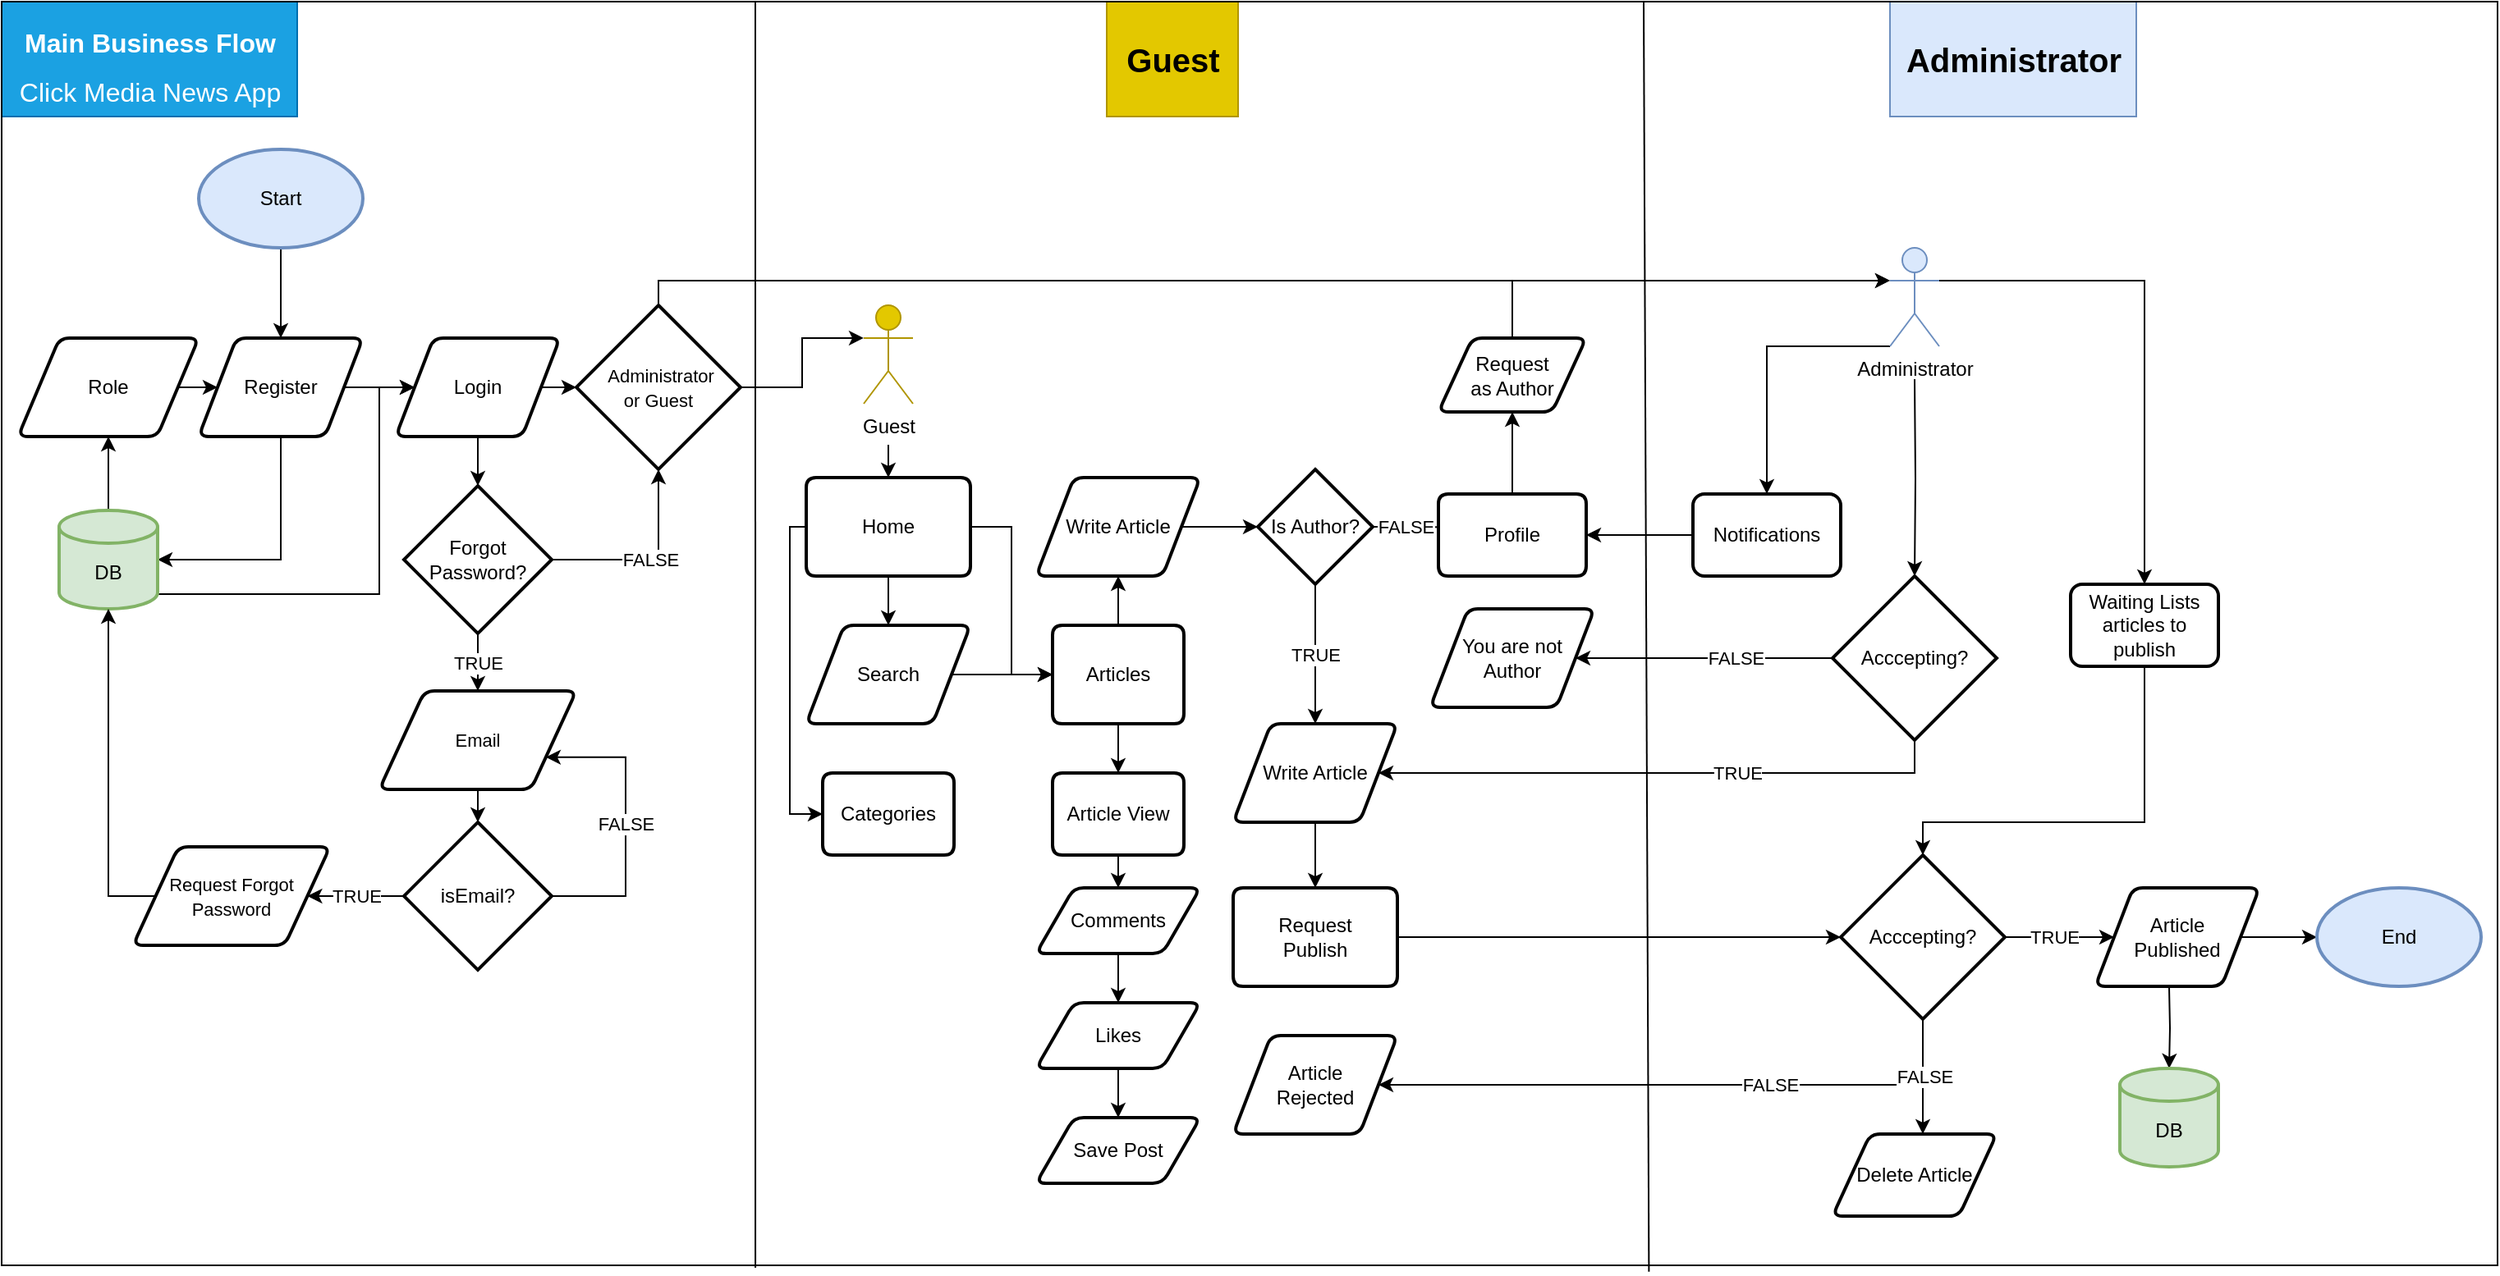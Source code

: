 <mxfile version="21.1.8" type="device">
  <diagram name="Page-1" id="gf7bokLuWfXzUaqeIxcx">
    <mxGraphModel dx="2317" dy="753" grid="1" gridSize="10" guides="1" tooltips="1" connect="1" arrows="1" fold="1" page="1" pageScale="1" pageWidth="850" pageHeight="1100" math="0" shadow="0">
      <root>
        <mxCell id="0" />
        <mxCell id="1" parent="0" />
        <mxCell id="AwZKdBI7ihTLyZNxSXt0-6" value="" style="endArrow=none;html=1;rounded=0;entryX=0.302;entryY=1.002;entryDx=0;entryDy=0;entryPerimeter=0;" parent="1" edge="1" target="MI96dopRUocl8QUEf7GM-68">
          <mxGeometry width="50" height="50" relative="1" as="geometry">
            <mxPoint x="-391" as="sourcePoint" />
            <mxPoint x="-380" y="1080" as="targetPoint" />
          </mxGeometry>
        </mxCell>
        <mxCell id="AwZKdBI7ihTLyZNxSXt0-12" value="" style="endArrow=none;html=1;rounded=0;entryX=0.66;entryY=1.005;entryDx=0;entryDy=0;entryPerimeter=0;" parent="1" edge="1" target="MI96dopRUocl8QUEf7GM-68">
          <mxGeometry width="50" height="50" relative="1" as="geometry">
            <mxPoint x="150" as="sourcePoint" />
            <mxPoint x="160" y="1090" as="targetPoint" />
          </mxGeometry>
        </mxCell>
        <mxCell id="AwZKdBI7ihTLyZNxSXt0-13" value="&lt;h1&gt;&lt;font style=&quot;font-size: 20px;&quot;&gt;Guest&lt;/font&gt;&lt;/h1&gt;" style="text;html=1;align=center;verticalAlign=middle;resizable=0;points=[];autosize=1;strokeColor=#B09500;fillColor=#e3c800;fontColor=#000000;" parent="1" vertex="1">
          <mxGeometry x="-177" width="80" height="70" as="geometry" />
        </mxCell>
        <mxCell id="AwZKdBI7ihTLyZNxSXt0-14" value="&lt;h1&gt;&lt;font style=&quot;font-size: 20px;&quot;&gt;Administrator&lt;/font&gt;&lt;/h1&gt;" style="text;html=1;align=center;verticalAlign=middle;resizable=0;points=[];autosize=1;fillColor=#dae8fc;strokeColor=#6c8ebf;" parent="1" vertex="1">
          <mxGeometry x="300" width="150" height="70" as="geometry" />
        </mxCell>
        <mxCell id="AwZKdBI7ihTLyZNxSXt0-93" style="edgeStyle=orthogonalEdgeStyle;rounded=0;orthogonalLoop=1;jettySize=auto;html=1;entryX=1;entryY=0.5;entryDx=0;entryDy=0;entryPerimeter=0;" parent="1" source="AwZKdBI7ihTLyZNxSXt0-19" target="AwZKdBI7ihTLyZNxSXt0-31" edge="1">
          <mxGeometry relative="1" as="geometry">
            <Array as="points">
              <mxPoint x="-680" y="340" />
            </Array>
          </mxGeometry>
        </mxCell>
        <mxCell id="AwZKdBI7ihTLyZNxSXt0-19" value="Register" style="shape=parallelogram;html=1;strokeWidth=2;perimeter=parallelogramPerimeter;whiteSpace=wrap;rounded=1;arcSize=12;size=0.23;" parent="1" vertex="1">
          <mxGeometry x="-730" y="205" width="100" height="60" as="geometry" />
        </mxCell>
        <mxCell id="AwZKdBI7ihTLyZNxSXt0-30" style="edgeStyle=orthogonalEdgeStyle;rounded=0;orthogonalLoop=1;jettySize=auto;html=1;entryX=0.5;entryY=0;entryDx=0;entryDy=0;" parent="1" source="AwZKdBI7ihTLyZNxSXt0-20" target="AwZKdBI7ihTLyZNxSXt0-19" edge="1">
          <mxGeometry relative="1" as="geometry" />
        </mxCell>
        <mxCell id="AwZKdBI7ihTLyZNxSXt0-20" value="Start" style="strokeWidth=2;html=1;shape=mxgraph.flowchart.start_1;whiteSpace=wrap;fillColor=#dae8fc;strokeColor=#6c8ebf;" parent="1" vertex="1">
          <mxGeometry x="-730" y="90" width="100" height="60" as="geometry" />
        </mxCell>
        <mxCell id="AwZKdBI7ihTLyZNxSXt0-21" style="edgeStyle=orthogonalEdgeStyle;rounded=0;orthogonalLoop=1;jettySize=auto;html=1;exitX=0.5;exitY=1;exitDx=0;exitDy=0;" parent="1" source="AwZKdBI7ihTLyZNxSXt0-19" target="AwZKdBI7ihTLyZNxSXt0-19" edge="1">
          <mxGeometry relative="1" as="geometry" />
        </mxCell>
        <mxCell id="AwZKdBI7ihTLyZNxSXt0-38" style="edgeStyle=orthogonalEdgeStyle;rounded=0;orthogonalLoop=1;jettySize=auto;html=1;entryX=0;entryY=0.5;entryDx=0;entryDy=0;entryPerimeter=0;" parent="1" source="AwZKdBI7ihTLyZNxSXt0-22" target="AwZKdBI7ihTLyZNxSXt0-27" edge="1">
          <mxGeometry relative="1" as="geometry" />
        </mxCell>
        <mxCell id="MI96dopRUocl8QUEf7GM-27" style="edgeStyle=orthogonalEdgeStyle;rounded=0;orthogonalLoop=1;jettySize=auto;html=1;exitX=0.5;exitY=1;exitDx=0;exitDy=0;entryX=0.5;entryY=0;entryDx=0;entryDy=0;entryPerimeter=0;" edge="1" parent="1" source="AwZKdBI7ihTLyZNxSXt0-22" target="MI96dopRUocl8QUEf7GM-26">
          <mxGeometry relative="1" as="geometry" />
        </mxCell>
        <mxCell id="AwZKdBI7ihTLyZNxSXt0-22" value="Login" style="shape=parallelogram;html=1;strokeWidth=2;perimeter=parallelogramPerimeter;whiteSpace=wrap;rounded=1;arcSize=12;size=0.23;" parent="1" vertex="1">
          <mxGeometry x="-610" y="205" width="100" height="60" as="geometry" />
        </mxCell>
        <mxCell id="MI96dopRUocl8QUEf7GM-5" style="edgeStyle=orthogonalEdgeStyle;rounded=0;orthogonalLoop=1;jettySize=auto;html=1;exitX=1;exitY=0.333;exitDx=0;exitDy=0;entryX=0.5;entryY=0;entryDx=0;entryDy=0;exitPerimeter=0;" edge="1" parent="1" source="MI96dopRUocl8QUEf7GM-40" target="MI96dopRUocl8QUEf7GM-4">
          <mxGeometry relative="1" as="geometry">
            <mxPoint x="362.5" y="175.0" as="sourcePoint" />
            <Array as="points">
              <mxPoint x="455" y="170" />
            </Array>
          </mxGeometry>
        </mxCell>
        <mxCell id="AwZKdBI7ihTLyZNxSXt0-42" style="edgeStyle=orthogonalEdgeStyle;rounded=0;orthogonalLoop=1;jettySize=auto;html=1;entryX=0;entryY=0.333;entryDx=0;entryDy=0;entryPerimeter=0;" parent="1" source="AwZKdBI7ihTLyZNxSXt0-27" target="MI96dopRUocl8QUEf7GM-40" edge="1">
          <mxGeometry relative="1" as="geometry">
            <mxPoint x="278" y="180" as="targetPoint" />
            <Array as="points">
              <mxPoint x="-450" y="170" />
            </Array>
          </mxGeometry>
        </mxCell>
        <mxCell id="MI96dopRUocl8QUEf7GM-38" style="edgeStyle=orthogonalEdgeStyle;rounded=0;orthogonalLoop=1;jettySize=auto;html=1;exitX=1;exitY=0.5;exitDx=0;exitDy=0;exitPerimeter=0;entryX=0;entryY=0.333;entryDx=0;entryDy=0;entryPerimeter=0;" edge="1" parent="1" source="AwZKdBI7ihTLyZNxSXt0-27" target="MI96dopRUocl8QUEf7GM-35">
          <mxGeometry relative="1" as="geometry" />
        </mxCell>
        <mxCell id="AwZKdBI7ihTLyZNxSXt0-27" value="&lt;font style=&quot;font-size: 11px;&quot;&gt;&amp;nbsp;Administrator&lt;br&gt;or Guest&lt;br&gt;&lt;/font&gt;" style="strokeWidth=2;html=1;shape=mxgraph.flowchart.decision;whiteSpace=wrap;" parent="1" vertex="1">
          <mxGeometry x="-500" y="185" width="100" height="100" as="geometry" />
        </mxCell>
        <mxCell id="AwZKdBI7ihTLyZNxSXt0-92" style="edgeStyle=orthogonalEdgeStyle;rounded=0;orthogonalLoop=1;jettySize=auto;html=1;entryX=0.5;entryY=1;entryDx=0;entryDy=0;" parent="1" source="AwZKdBI7ihTLyZNxSXt0-31" target="AwZKdBI7ihTLyZNxSXt0-32" edge="1">
          <mxGeometry relative="1" as="geometry" />
        </mxCell>
        <mxCell id="MI96dopRUocl8QUEf7GM-34" style="edgeStyle=orthogonalEdgeStyle;rounded=0;orthogonalLoop=1;jettySize=auto;html=1;exitX=1;exitY=0.85;exitDx=0;exitDy=0;exitPerimeter=0;entryX=0;entryY=0.5;entryDx=0;entryDy=0;" edge="1" parent="1" source="AwZKdBI7ihTLyZNxSXt0-31" target="AwZKdBI7ihTLyZNxSXt0-22">
          <mxGeometry relative="1" as="geometry">
            <Array as="points">
              <mxPoint x="-620" y="361" />
              <mxPoint x="-620" y="235" />
            </Array>
          </mxGeometry>
        </mxCell>
        <mxCell id="AwZKdBI7ihTLyZNxSXt0-31" value="&lt;br&gt;DB" style="strokeWidth=2;html=1;shape=mxgraph.flowchart.database;whiteSpace=wrap;fillColor=#d5e8d4;strokeColor=#82b366;" parent="1" vertex="1">
          <mxGeometry x="-815" y="310" width="60" height="60" as="geometry" />
        </mxCell>
        <mxCell id="MI96dopRUocl8QUEf7GM-29" style="edgeStyle=orthogonalEdgeStyle;rounded=0;orthogonalLoop=1;jettySize=auto;html=1;exitX=1;exitY=0.5;exitDx=0;exitDy=0;entryX=0;entryY=0.5;entryDx=0;entryDy=0;" edge="1" parent="1" source="AwZKdBI7ihTLyZNxSXt0-32" target="AwZKdBI7ihTLyZNxSXt0-19">
          <mxGeometry relative="1" as="geometry" />
        </mxCell>
        <mxCell id="AwZKdBI7ihTLyZNxSXt0-32" value="Role" style="shape=parallelogram;html=1;strokeWidth=2;perimeter=parallelogramPerimeter;whiteSpace=wrap;rounded=1;arcSize=12;size=0.23;" parent="1" vertex="1">
          <mxGeometry x="-840" y="205" width="110" height="60" as="geometry" />
        </mxCell>
        <mxCell id="MI96dopRUocl8QUEf7GM-21" style="edgeStyle=orthogonalEdgeStyle;rounded=0;orthogonalLoop=1;jettySize=auto;html=1;exitX=0.5;exitY=1;exitDx=0;exitDy=0;entryX=0.5;entryY=0;entryDx=0;entryDy=0;" edge="1" parent="1" source="AwZKdBI7ihTLyZNxSXt0-43" target="MI96dopRUocl8QUEf7GM-15">
          <mxGeometry relative="1" as="geometry" />
        </mxCell>
        <mxCell id="MI96dopRUocl8QUEf7GM-53" style="edgeStyle=orthogonalEdgeStyle;rounded=0;orthogonalLoop=1;jettySize=auto;html=1;entryX=0;entryY=0.5;entryDx=0;entryDy=0;" edge="1" parent="1" source="AwZKdBI7ihTLyZNxSXt0-43" target="MI96dopRUocl8QUEf7GM-17">
          <mxGeometry relative="1" as="geometry">
            <Array as="points">
              <mxPoint x="-370" y="320" />
              <mxPoint x="-370" y="495" />
            </Array>
          </mxGeometry>
        </mxCell>
        <mxCell id="MI96dopRUocl8QUEf7GM-56" style="edgeStyle=orthogonalEdgeStyle;rounded=0;orthogonalLoop=1;jettySize=auto;html=1;exitX=1;exitY=0.5;exitDx=0;exitDy=0;entryX=0;entryY=0.5;entryDx=0;entryDy=0;" edge="1" parent="1" source="AwZKdBI7ihTLyZNxSXt0-43" target="MI96dopRUocl8QUEf7GM-8">
          <mxGeometry relative="1" as="geometry" />
        </mxCell>
        <mxCell id="AwZKdBI7ihTLyZNxSXt0-43" value="Home" style="shape=parallelogram;html=1;strokeWidth=2;perimeter=parallelogramPerimeter;whiteSpace=wrap;rounded=1;arcSize=12;size=0;" parent="1" vertex="1">
          <mxGeometry x="-360" y="290" width="100" height="60" as="geometry" />
        </mxCell>
        <mxCell id="AwZKdBI7ihTLyZNxSXt0-46" value="Write Article" style="shape=parallelogram;html=1;strokeWidth=2;perimeter=parallelogramPerimeter;whiteSpace=wrap;rounded=1;arcSize=12;size=0.23;" parent="1" vertex="1">
          <mxGeometry x="-220" y="290" width="100" height="60" as="geometry" />
        </mxCell>
        <mxCell id="AwZKdBI7ihTLyZNxSXt0-76" value="TRUE" style="edgeStyle=orthogonalEdgeStyle;rounded=0;orthogonalLoop=1;jettySize=auto;html=1;entryX=0.5;entryY=0;entryDx=0;entryDy=0;" parent="1" source="AwZKdBI7ihTLyZNxSXt0-48" target="AwZKdBI7ihTLyZNxSXt0-50" edge="1">
          <mxGeometry relative="1" as="geometry">
            <mxPoint x="-50" y="440" as="targetPoint" />
          </mxGeometry>
        </mxCell>
        <mxCell id="AwZKdBI7ihTLyZNxSXt0-85" style="edgeStyle=orthogonalEdgeStyle;rounded=0;orthogonalLoop=1;jettySize=auto;html=1;entryX=0.5;entryY=0;entryDx=0;entryDy=0;" parent="1" source="AwZKdBI7ihTLyZNxSXt0-50" target="AwZKdBI7ihTLyZNxSXt0-83" edge="1">
          <mxGeometry relative="1" as="geometry" />
        </mxCell>
        <mxCell id="AwZKdBI7ihTLyZNxSXt0-50" value="Write Article" style="shape=parallelogram;html=1;strokeWidth=2;perimeter=parallelogramPerimeter;whiteSpace=wrap;rounded=1;arcSize=12;size=0.23;" parent="1" vertex="1">
          <mxGeometry x="-100" y="440" width="100" height="60" as="geometry" />
        </mxCell>
        <mxCell id="AwZKdBI7ihTLyZNxSXt0-78" style="edgeStyle=orthogonalEdgeStyle;rounded=0;orthogonalLoop=1;jettySize=auto;html=1;entryX=1;entryY=0.5;entryDx=0;entryDy=0;" parent="1" source="AwZKdBI7ihTLyZNxSXt0-54" target="AwZKdBI7ihTLyZNxSXt0-116" edge="1">
          <mxGeometry relative="1" as="geometry">
            <mxPoint x="8.5" y="470" as="targetPoint" />
          </mxGeometry>
        </mxCell>
        <mxCell id="AwZKdBI7ihTLyZNxSXt0-79" value="FALSE" style="edgeLabel;html=1;align=center;verticalAlign=middle;resizable=0;points=[];" parent="AwZKdBI7ihTLyZNxSXt0-78" vertex="1" connectable="0">
          <mxGeometry x="-0.579" y="1" relative="1" as="geometry">
            <mxPoint x="-26" y="-1" as="offset" />
          </mxGeometry>
        </mxCell>
        <mxCell id="AwZKdBI7ihTLyZNxSXt0-110" style="edgeStyle=orthogonalEdgeStyle;rounded=0;orthogonalLoop=1;jettySize=auto;html=1;entryX=1;entryY=0.5;entryDx=0;entryDy=0;" parent="1" source="AwZKdBI7ihTLyZNxSXt0-54" target="AwZKdBI7ihTLyZNxSXt0-50" edge="1">
          <mxGeometry relative="1" as="geometry">
            <Array as="points">
              <mxPoint x="315" y="470" />
            </Array>
          </mxGeometry>
        </mxCell>
        <mxCell id="AwZKdBI7ihTLyZNxSXt0-111" value="TRUE" style="edgeLabel;html=1;align=center;verticalAlign=middle;resizable=0;points=[];" parent="AwZKdBI7ihTLyZNxSXt0-110" vertex="1" connectable="0">
          <mxGeometry x="-0.193" relative="1" as="geometry">
            <mxPoint x="12" as="offset" />
          </mxGeometry>
        </mxCell>
        <mxCell id="AwZKdBI7ihTLyZNxSXt0-54" value="Acccepting?" style="strokeWidth=2;html=1;shape=mxgraph.flowchart.decision;whiteSpace=wrap;" parent="1" vertex="1">
          <mxGeometry x="265" y="350" width="100" height="100" as="geometry" />
        </mxCell>
        <mxCell id="AwZKdBI7ihTLyZNxSXt0-106" style="edgeStyle=orthogonalEdgeStyle;rounded=0;orthogonalLoop=1;jettySize=auto;html=1;entryX=0;entryY=0.333;entryDx=0;entryDy=0;entryPerimeter=0;" parent="1" source="AwZKdBI7ihTLyZNxSXt0-60" edge="1" target="MI96dopRUocl8QUEf7GM-40">
          <mxGeometry relative="1" as="geometry">
            <mxPoint x="277.5" y="175.0" as="targetPoint" />
            <Array as="points">
              <mxPoint x="70" y="170" />
            </Array>
          </mxGeometry>
        </mxCell>
        <mxCell id="AwZKdBI7ihTLyZNxSXt0-60" value="Request&lt;br&gt;as Author" style="shape=parallelogram;html=1;strokeWidth=2;perimeter=parallelogramPerimeter;whiteSpace=wrap;rounded=1;arcSize=12;size=0.23;" parent="1" vertex="1">
          <mxGeometry x="25" y="205" width="90" height="45" as="geometry" />
        </mxCell>
        <mxCell id="AwZKdBI7ihTLyZNxSXt0-88" style="edgeStyle=orthogonalEdgeStyle;rounded=0;orthogonalLoop=1;jettySize=auto;html=1;entryX=0;entryY=0.5;entryDx=0;entryDy=0;entryPerimeter=0;" parent="1" source="AwZKdBI7ihTLyZNxSXt0-83" target="AwZKdBI7ihTLyZNxSXt0-86" edge="1">
          <mxGeometry relative="1" as="geometry" />
        </mxCell>
        <mxCell id="AwZKdBI7ihTLyZNxSXt0-83" value="Request&lt;br&gt;Publish" style="shape=parallelogram;html=1;strokeWidth=2;perimeter=parallelogramPerimeter;whiteSpace=wrap;rounded=1;arcSize=12;size=0;" parent="1" vertex="1">
          <mxGeometry x="-100" y="540" width="100" height="60" as="geometry" />
        </mxCell>
        <mxCell id="AwZKdBI7ihTLyZNxSXt0-96" style="edgeStyle=orthogonalEdgeStyle;rounded=0;orthogonalLoop=1;jettySize=auto;html=1;entryX=1;entryY=0.5;entryDx=0;entryDy=0;" parent="1" source="AwZKdBI7ihTLyZNxSXt0-86" target="AwZKdBI7ihTLyZNxSXt0-95" edge="1">
          <mxGeometry relative="1" as="geometry">
            <mxPoint x="320" y="880" as="targetPoint" />
            <Array as="points">
              <mxPoint x="320" y="660" />
            </Array>
          </mxGeometry>
        </mxCell>
        <mxCell id="AwZKdBI7ihTLyZNxSXt0-97" value="FALSE" style="edgeLabel;html=1;align=center;verticalAlign=middle;resizable=0;points=[];" parent="AwZKdBI7ihTLyZNxSXt0-96" vertex="1" connectable="0">
          <mxGeometry x="-0.334" relative="1" as="geometry">
            <mxPoint x="-10" as="offset" />
          </mxGeometry>
        </mxCell>
        <mxCell id="AwZKdBI7ihTLyZNxSXt0-108" value="TRUE" style="edgeStyle=orthogonalEdgeStyle;rounded=0;orthogonalLoop=1;jettySize=auto;html=1;entryX=0;entryY=0.5;entryDx=0;entryDy=0;" parent="1" source="AwZKdBI7ihTLyZNxSXt0-86" target="MI96dopRUocl8QUEf7GM-61" edge="1">
          <mxGeometry x="-0.098" relative="1" as="geometry">
            <mxPoint x="420.0" y="570.0" as="targetPoint" />
            <mxPoint as="offset" />
          </mxGeometry>
        </mxCell>
        <mxCell id="MI96dopRUocl8QUEf7GM-59" value="FALSE" style="edgeStyle=orthogonalEdgeStyle;rounded=0;orthogonalLoop=1;jettySize=auto;html=1;exitX=0.5;exitY=1;exitDx=0;exitDy=0;exitPerimeter=0;entryX=0.5;entryY=0;entryDx=0;entryDy=0;" edge="1" parent="1" source="AwZKdBI7ihTLyZNxSXt0-86">
          <mxGeometry relative="1" as="geometry">
            <mxPoint x="320.0" y="690" as="targetPoint" />
          </mxGeometry>
        </mxCell>
        <mxCell id="AwZKdBI7ihTLyZNxSXt0-86" value="Acccepting?" style="strokeWidth=2;html=1;shape=mxgraph.flowchart.decision;whiteSpace=wrap;" parent="1" vertex="1">
          <mxGeometry x="270" y="520" width="100" height="100" as="geometry" />
        </mxCell>
        <mxCell id="AwZKdBI7ihTLyZNxSXt0-95" value="Article&lt;br&gt;Rejected" style="shape=parallelogram;html=1;strokeWidth=2;perimeter=parallelogramPerimeter;whiteSpace=wrap;rounded=1;arcSize=12;size=0.23;" parent="1" vertex="1">
          <mxGeometry x="-100" y="630" width="100" height="60" as="geometry" />
        </mxCell>
        <mxCell id="AwZKdBI7ihTLyZNxSXt0-102" value="" style="edgeStyle=orthogonalEdgeStyle;rounded=0;orthogonalLoop=1;jettySize=auto;html=1;" parent="1" source="AwZKdBI7ihTLyZNxSXt0-46" target="AwZKdBI7ihTLyZNxSXt0-48" edge="1">
          <mxGeometry relative="1" as="geometry">
            <mxPoint x="20" y="400" as="targetPoint" />
            <mxPoint x="-141" y="320" as="sourcePoint" />
          </mxGeometry>
        </mxCell>
        <mxCell id="AwZKdBI7ihTLyZNxSXt0-125" value="FALSE" style="edgeStyle=orthogonalEdgeStyle;rounded=0;orthogonalLoop=1;jettySize=auto;html=1;entryX=0.159;entryY=0.407;entryDx=0;entryDy=0;entryPerimeter=0;" parent="1" source="AwZKdBI7ihTLyZNxSXt0-48" target="AwZKdBI7ihTLyZNxSXt0-123" edge="1">
          <mxGeometry x="-0.257" relative="1" as="geometry">
            <mxPoint as="offset" />
          </mxGeometry>
        </mxCell>
        <mxCell id="AwZKdBI7ihTLyZNxSXt0-48" value="Is Author?" style="strokeWidth=2;html=1;shape=mxgraph.flowchart.decision;whiteSpace=wrap;" parent="1" vertex="1">
          <mxGeometry x="-85" y="285" width="70" height="70" as="geometry" />
        </mxCell>
        <mxCell id="AwZKdBI7ihTLyZNxSXt0-113" style="edgeStyle=orthogonalEdgeStyle;rounded=0;orthogonalLoop=1;jettySize=auto;html=1;" parent="1" target="AwZKdBI7ihTLyZNxSXt0-112" edge="1">
          <mxGeometry relative="1" as="geometry">
            <mxPoint x="470" y="600.0" as="sourcePoint" />
          </mxGeometry>
        </mxCell>
        <mxCell id="MI96dopRUocl8QUEf7GM-24" style="edgeStyle=orthogonalEdgeStyle;rounded=0;orthogonalLoop=1;jettySize=auto;html=1;exitX=1;exitY=0.5;exitDx=0;exitDy=0;entryX=0;entryY=0.5;entryDx=0;entryDy=0;entryPerimeter=0;" edge="1" parent="1" source="MI96dopRUocl8QUEf7GM-61" target="MI96dopRUocl8QUEf7GM-23">
          <mxGeometry relative="1" as="geometry">
            <mxPoint x="520" y="570.0" as="sourcePoint" />
          </mxGeometry>
        </mxCell>
        <mxCell id="AwZKdBI7ihTLyZNxSXt0-112" value="&lt;br&gt;DB" style="strokeWidth=2;html=1;shape=mxgraph.flowchart.database;whiteSpace=wrap;fillColor=#d5e8d4;strokeColor=#82b366;" parent="1" vertex="1">
          <mxGeometry x="440" y="650" width="60" height="60" as="geometry" />
        </mxCell>
        <mxCell id="AwZKdBI7ihTLyZNxSXt0-114" style="edgeStyle=orthogonalEdgeStyle;rounded=0;orthogonalLoop=1;jettySize=auto;html=1;entryX=0;entryY=0.5;entryDx=0;entryDy=0;exitX=1;exitY=0.5;exitDx=0;exitDy=0;" parent="1" target="AwZKdBI7ihTLyZNxSXt0-22" edge="1" source="AwZKdBI7ihTLyZNxSXt0-19">
          <mxGeometry relative="1" as="geometry">
            <mxPoint x="-620" y="235" as="sourcePoint" />
            <mxPoint x="-689" y="245" as="targetPoint" />
          </mxGeometry>
        </mxCell>
        <mxCell id="AwZKdBI7ihTLyZNxSXt0-116" value="You are not Author" style="shape=parallelogram;html=1;strokeWidth=2;perimeter=parallelogramPerimeter;whiteSpace=wrap;rounded=1;arcSize=12;size=0.23;" parent="1" vertex="1">
          <mxGeometry x="20" y="370" width="100" height="60" as="geometry" />
        </mxCell>
        <mxCell id="AwZKdBI7ihTLyZNxSXt0-126" style="edgeStyle=orthogonalEdgeStyle;rounded=0;orthogonalLoop=1;jettySize=auto;html=1;entryX=0.5;entryY=1;entryDx=0;entryDy=0;" parent="1" source="AwZKdBI7ihTLyZNxSXt0-123" target="AwZKdBI7ihTLyZNxSXt0-60" edge="1">
          <mxGeometry relative="1" as="geometry" />
        </mxCell>
        <mxCell id="AwZKdBI7ihTLyZNxSXt0-123" value="Profile" style="shape=parallelogram;html=1;strokeWidth=2;perimeter=parallelogramPerimeter;whiteSpace=wrap;rounded=1;arcSize=12;size=0;" parent="1" vertex="1">
          <mxGeometry x="25" y="300" width="90" height="50" as="geometry" />
        </mxCell>
        <mxCell id="AwZKdBI7ihTLyZNxSXt0-147" style="edgeStyle=orthogonalEdgeStyle;rounded=0;orthogonalLoop=1;jettySize=auto;html=1;" parent="1" source="AwZKdBI7ihTLyZNxSXt0-138" target="AwZKdBI7ihTLyZNxSXt0-139" edge="1">
          <mxGeometry relative="1" as="geometry" />
        </mxCell>
        <mxCell id="AwZKdBI7ihTLyZNxSXt0-138" value="Comments" style="shape=parallelogram;html=1;strokeWidth=2;perimeter=parallelogramPerimeter;whiteSpace=wrap;rounded=1;arcSize=12;size=0.23;" parent="1" vertex="1">
          <mxGeometry x="-220" y="540" width="100" height="40" as="geometry" />
        </mxCell>
        <mxCell id="AwZKdBI7ihTLyZNxSXt0-148" style="edgeStyle=orthogonalEdgeStyle;rounded=0;orthogonalLoop=1;jettySize=auto;html=1;entryX=0.5;entryY=0;entryDx=0;entryDy=0;" parent="1" source="AwZKdBI7ihTLyZNxSXt0-139" target="AwZKdBI7ihTLyZNxSXt0-140" edge="1">
          <mxGeometry relative="1" as="geometry" />
        </mxCell>
        <mxCell id="AwZKdBI7ihTLyZNxSXt0-139" value="Likes" style="shape=parallelogram;html=1;strokeWidth=2;perimeter=parallelogramPerimeter;whiteSpace=wrap;rounded=1;arcSize=12;size=0.23;" parent="1" vertex="1">
          <mxGeometry x="-220" y="610" width="100" height="40" as="geometry" />
        </mxCell>
        <mxCell id="AwZKdBI7ihTLyZNxSXt0-140" value="Save Post" style="shape=parallelogram;html=1;strokeWidth=2;perimeter=parallelogramPerimeter;whiteSpace=wrap;rounded=1;arcSize=12;size=0.23;" parent="1" vertex="1">
          <mxGeometry x="-220" y="680" width="100" height="40" as="geometry" />
        </mxCell>
        <mxCell id="AwZKdBI7ihTLyZNxSXt0-146" style="edgeStyle=orthogonalEdgeStyle;rounded=0;orthogonalLoop=1;jettySize=auto;html=1;entryX=0.5;entryY=0;entryDx=0;entryDy=0;" parent="1" source="AwZKdBI7ihTLyZNxSXt0-145" target="AwZKdBI7ihTLyZNxSXt0-138" edge="1">
          <mxGeometry relative="1" as="geometry" />
        </mxCell>
        <mxCell id="AwZKdBI7ihTLyZNxSXt0-145" value="Article View" style="shape=parallelogram;html=1;strokeWidth=2;perimeter=parallelogramPerimeter;whiteSpace=wrap;rounded=1;arcSize=12;size=0;" parent="1" vertex="1">
          <mxGeometry x="-210" y="470" width="80" height="50" as="geometry" />
        </mxCell>
        <mxCell id="MI96dopRUocl8QUEf7GM-3" value="&lt;h1 style=&quot;font-size: 16px;&quot;&gt;&lt;font style=&quot;font-size: 16px;&quot;&gt;Main Business Flow&lt;/font&gt;&lt;/h1&gt;&lt;font style=&quot;font-size: 16px;&quot;&gt;Click Media News App&lt;/font&gt;" style="text;html=1;align=center;verticalAlign=middle;resizable=0;points=[];autosize=1;strokeColor=#006EAF;fillColor=#1ba1e2;fontColor=#ffffff;" vertex="1" parent="1">
          <mxGeometry x="-850" width="180" height="70" as="geometry" />
        </mxCell>
        <mxCell id="MI96dopRUocl8QUEf7GM-7" style="edgeStyle=orthogonalEdgeStyle;rounded=0;orthogonalLoop=1;jettySize=auto;html=1;" edge="1" parent="1" source="MI96dopRUocl8QUEf7GM-4" target="AwZKdBI7ihTLyZNxSXt0-86">
          <mxGeometry relative="1" as="geometry">
            <Array as="points">
              <mxPoint x="455" y="500" />
              <mxPoint x="320" y="500" />
            </Array>
          </mxGeometry>
        </mxCell>
        <mxCell id="MI96dopRUocl8QUEf7GM-4" value="Waiting Lists&lt;br&gt;articles to publish" style="rounded=1;whiteSpace=wrap;html=1;absoluteArcSize=1;arcSize=14;strokeWidth=2;" vertex="1" parent="1">
          <mxGeometry x="410" y="355" width="90" height="50" as="geometry" />
        </mxCell>
        <mxCell id="MI96dopRUocl8QUEf7GM-51" style="edgeStyle=orthogonalEdgeStyle;rounded=0;orthogonalLoop=1;jettySize=auto;html=1;entryX=0.5;entryY=1;entryDx=0;entryDy=0;" edge="1" parent="1" source="MI96dopRUocl8QUEf7GM-8" target="AwZKdBI7ihTLyZNxSXt0-46">
          <mxGeometry relative="1" as="geometry" />
        </mxCell>
        <mxCell id="MI96dopRUocl8QUEf7GM-54" style="edgeStyle=orthogonalEdgeStyle;rounded=0;orthogonalLoop=1;jettySize=auto;html=1;entryX=0.5;entryY=0;entryDx=0;entryDy=0;" edge="1" parent="1" source="MI96dopRUocl8QUEf7GM-8" target="AwZKdBI7ihTLyZNxSXt0-145">
          <mxGeometry relative="1" as="geometry" />
        </mxCell>
        <mxCell id="MI96dopRUocl8QUEf7GM-8" value="Articles" style="shape=parallelogram;html=1;strokeWidth=2;perimeter=parallelogramPerimeter;whiteSpace=wrap;rounded=1;arcSize=12;size=0;" vertex="1" parent="1">
          <mxGeometry x="-210" y="380" width="80" height="60" as="geometry" />
        </mxCell>
        <mxCell id="MI96dopRUocl8QUEf7GM-52" style="edgeStyle=orthogonalEdgeStyle;rounded=0;orthogonalLoop=1;jettySize=auto;html=1;exitX=1;exitY=0.5;exitDx=0;exitDy=0;entryX=0;entryY=0.5;entryDx=0;entryDy=0;" edge="1" parent="1" source="MI96dopRUocl8QUEf7GM-15" target="MI96dopRUocl8QUEf7GM-8">
          <mxGeometry relative="1" as="geometry" />
        </mxCell>
        <mxCell id="MI96dopRUocl8QUEf7GM-15" value="Search" style="shape=parallelogram;html=1;strokeWidth=2;perimeter=parallelogramPerimeter;whiteSpace=wrap;rounded=1;arcSize=12;size=0.23;" vertex="1" parent="1">
          <mxGeometry x="-360" y="380" width="100" height="60" as="geometry" />
        </mxCell>
        <mxCell id="MI96dopRUocl8QUEf7GM-17" value="Categories" style="shape=parallelogram;html=1;strokeWidth=2;perimeter=parallelogramPerimeter;whiteSpace=wrap;rounded=1;arcSize=12;size=0;" vertex="1" parent="1">
          <mxGeometry x="-350" y="470" width="80" height="50" as="geometry" />
        </mxCell>
        <mxCell id="MI96dopRUocl8QUEf7GM-23" value="End" style="strokeWidth=2;html=1;shape=mxgraph.flowchart.start_1;whiteSpace=wrap;fillColor=#dae8fc;strokeColor=#6c8ebf;" vertex="1" parent="1">
          <mxGeometry x="560" y="540" width="100" height="60" as="geometry" />
        </mxCell>
        <mxCell id="MI96dopRUocl8QUEf7GM-28" value="FALSE" style="edgeStyle=orthogonalEdgeStyle;rounded=0;orthogonalLoop=1;jettySize=auto;html=1;exitX=1;exitY=0.5;exitDx=0;exitDy=0;exitPerimeter=0;entryX=0.5;entryY=1;entryDx=0;entryDy=0;entryPerimeter=0;" edge="1" parent="1" source="MI96dopRUocl8QUEf7GM-26" target="AwZKdBI7ihTLyZNxSXt0-27">
          <mxGeometry relative="1" as="geometry" />
        </mxCell>
        <mxCell id="MI96dopRUocl8QUEf7GM-31" value="TRUE" style="edgeStyle=orthogonalEdgeStyle;rounded=0;orthogonalLoop=1;jettySize=auto;html=1;exitX=0.5;exitY=1;exitDx=0;exitDy=0;exitPerimeter=0;entryX=0.5;entryY=0;entryDx=0;entryDy=0;" edge="1" parent="1" source="MI96dopRUocl8QUEf7GM-26" target="MI96dopRUocl8QUEf7GM-30">
          <mxGeometry relative="1" as="geometry" />
        </mxCell>
        <mxCell id="MI96dopRUocl8QUEf7GM-26" value="Forgot Password?" style="strokeWidth=2;html=1;shape=mxgraph.flowchart.decision;whiteSpace=wrap;" vertex="1" parent="1">
          <mxGeometry x="-605" y="295" width="90" height="90" as="geometry" />
        </mxCell>
        <mxCell id="MI96dopRUocl8QUEf7GM-46" style="edgeStyle=orthogonalEdgeStyle;rounded=0;orthogonalLoop=1;jettySize=auto;html=1;entryX=0.5;entryY=0;entryDx=0;entryDy=0;entryPerimeter=0;" edge="1" parent="1" source="MI96dopRUocl8QUEf7GM-30" target="MI96dopRUocl8QUEf7GM-44">
          <mxGeometry relative="1" as="geometry" />
        </mxCell>
        <mxCell id="MI96dopRUocl8QUEf7GM-30" value="&lt;span style=&quot;font-size: 11px;&quot;&gt;Email&lt;/span&gt;" style="shape=parallelogram;html=1;strokeWidth=2;perimeter=parallelogramPerimeter;whiteSpace=wrap;rounded=1;arcSize=12;size=0.23;" vertex="1" parent="1">
          <mxGeometry x="-620" y="420" width="120" height="60" as="geometry" />
        </mxCell>
        <mxCell id="MI96dopRUocl8QUEf7GM-50" style="edgeStyle=orthogonalEdgeStyle;rounded=0;orthogonalLoop=1;jettySize=auto;html=1;entryX=0.5;entryY=0;entryDx=0;entryDy=0;" edge="1" parent="1" target="AwZKdBI7ihTLyZNxSXt0-43">
          <mxGeometry relative="1" as="geometry">
            <mxPoint x="-310" y="270" as="sourcePoint" />
          </mxGeometry>
        </mxCell>
        <mxCell id="MI96dopRUocl8QUEf7GM-35" value="Guest" style="shape=umlActor;verticalLabelPosition=bottom;verticalAlign=top;html=1;outlineConnect=0;fillColor=#e3c800;fontColor=#000000;strokeColor=#B09500;" vertex="1" parent="1">
          <mxGeometry x="-325" y="185" width="30" height="60" as="geometry" />
        </mxCell>
        <mxCell id="MI96dopRUocl8QUEf7GM-42" style="edgeStyle=orthogonalEdgeStyle;rounded=0;orthogonalLoop=1;jettySize=auto;html=1;entryX=0.5;entryY=0;entryDx=0;entryDy=0;entryPerimeter=0;" edge="1" parent="1" target="AwZKdBI7ihTLyZNxSXt0-54">
          <mxGeometry relative="1" as="geometry">
            <mxPoint x="315" y="230" as="sourcePoint" />
          </mxGeometry>
        </mxCell>
        <mxCell id="MI96dopRUocl8QUEf7GM-65" style="edgeStyle=orthogonalEdgeStyle;rounded=0;orthogonalLoop=1;jettySize=auto;html=1;exitX=0;exitY=1;exitDx=0;exitDy=0;exitPerimeter=0;entryX=0.5;entryY=0;entryDx=0;entryDy=0;" edge="1" parent="1" source="MI96dopRUocl8QUEf7GM-40" target="MI96dopRUocl8QUEf7GM-62">
          <mxGeometry relative="1" as="geometry">
            <Array as="points">
              <mxPoint x="225" y="210" />
            </Array>
          </mxGeometry>
        </mxCell>
        <mxCell id="MI96dopRUocl8QUEf7GM-40" value="Administrator" style="shape=umlActor;verticalLabelPosition=bottom;verticalAlign=top;html=1;outlineConnect=0;fillColor=#dae8fc;strokeColor=#6c8ebf;" vertex="1" parent="1">
          <mxGeometry x="300" y="150" width="30" height="60" as="geometry" />
        </mxCell>
        <mxCell id="MI96dopRUocl8QUEf7GM-45" value="FALSE" style="edgeStyle=orthogonalEdgeStyle;rounded=0;orthogonalLoop=1;jettySize=auto;html=1;entryX=1;entryY=0.75;entryDx=0;entryDy=0;" edge="1" parent="1" source="MI96dopRUocl8QUEf7GM-44" target="MI96dopRUocl8QUEf7GM-30">
          <mxGeometry relative="1" as="geometry">
            <mxPoint x="-480" y="460" as="targetPoint" />
            <Array as="points">
              <mxPoint x="-470" y="545" />
              <mxPoint x="-470" y="460" />
            </Array>
          </mxGeometry>
        </mxCell>
        <mxCell id="MI96dopRUocl8QUEf7GM-48" value="TRUE" style="edgeStyle=orthogonalEdgeStyle;rounded=0;orthogonalLoop=1;jettySize=auto;html=1;entryX=1;entryY=0.5;entryDx=0;entryDy=0;" edge="1" parent="1" source="MI96dopRUocl8QUEf7GM-44" target="MI96dopRUocl8QUEf7GM-47">
          <mxGeometry relative="1" as="geometry" />
        </mxCell>
        <mxCell id="MI96dopRUocl8QUEf7GM-44" value="isEmail?" style="strokeWidth=2;html=1;shape=mxgraph.flowchart.decision;whiteSpace=wrap;" vertex="1" parent="1">
          <mxGeometry x="-605" y="500" width="90" height="90" as="geometry" />
        </mxCell>
        <mxCell id="MI96dopRUocl8QUEf7GM-49" style="edgeStyle=orthogonalEdgeStyle;rounded=0;orthogonalLoop=1;jettySize=auto;html=1;exitX=0;exitY=0.5;exitDx=0;exitDy=0;entryX=0.5;entryY=1;entryDx=0;entryDy=0;entryPerimeter=0;" edge="1" parent="1" source="MI96dopRUocl8QUEf7GM-47" target="AwZKdBI7ihTLyZNxSXt0-31">
          <mxGeometry relative="1" as="geometry">
            <Array as="points">
              <mxPoint x="-785" y="545" />
            </Array>
          </mxGeometry>
        </mxCell>
        <mxCell id="MI96dopRUocl8QUEf7GM-47" value="&lt;span style=&quot;font-size: 11px;&quot;&gt;Request Forgot&lt;br&gt;Password&lt;br&gt;&lt;/span&gt;" style="shape=parallelogram;html=1;strokeWidth=2;perimeter=parallelogramPerimeter;whiteSpace=wrap;rounded=1;arcSize=12;size=0.23;" vertex="1" parent="1">
          <mxGeometry x="-770" y="515" width="120" height="60" as="geometry" />
        </mxCell>
        <mxCell id="MI96dopRUocl8QUEf7GM-60" value="Delete Article" style="shape=parallelogram;html=1;strokeWidth=2;perimeter=parallelogramPerimeter;whiteSpace=wrap;rounded=1;arcSize=12;size=0.23;" vertex="1" parent="1">
          <mxGeometry x="265" y="690" width="100" height="50" as="geometry" />
        </mxCell>
        <mxCell id="MI96dopRUocl8QUEf7GM-61" value="Article&lt;br&gt;Published" style="shape=parallelogram;html=1;strokeWidth=2;perimeter=parallelogramPerimeter;whiteSpace=wrap;rounded=1;arcSize=12;size=0.23;" vertex="1" parent="1">
          <mxGeometry x="425" y="540" width="100" height="60" as="geometry" />
        </mxCell>
        <mxCell id="MI96dopRUocl8QUEf7GM-66" style="edgeStyle=orthogonalEdgeStyle;rounded=0;orthogonalLoop=1;jettySize=auto;html=1;entryX=1;entryY=0.5;entryDx=0;entryDy=0;" edge="1" parent="1" source="MI96dopRUocl8QUEf7GM-62" target="AwZKdBI7ihTLyZNxSXt0-123">
          <mxGeometry relative="1" as="geometry" />
        </mxCell>
        <mxCell id="MI96dopRUocl8QUEf7GM-62" value="Notifications" style="rounded=1;whiteSpace=wrap;html=1;absoluteArcSize=1;arcSize=14;strokeWidth=2;" vertex="1" parent="1">
          <mxGeometry x="180" y="300" width="90" height="50" as="geometry" />
        </mxCell>
        <mxCell id="MI96dopRUocl8QUEf7GM-68" value="" style="rounded=0;whiteSpace=wrap;html=1;fillColor=none;" vertex="1" parent="1">
          <mxGeometry x="-850" width="1520" height="770" as="geometry" />
        </mxCell>
      </root>
    </mxGraphModel>
  </diagram>
</mxfile>
